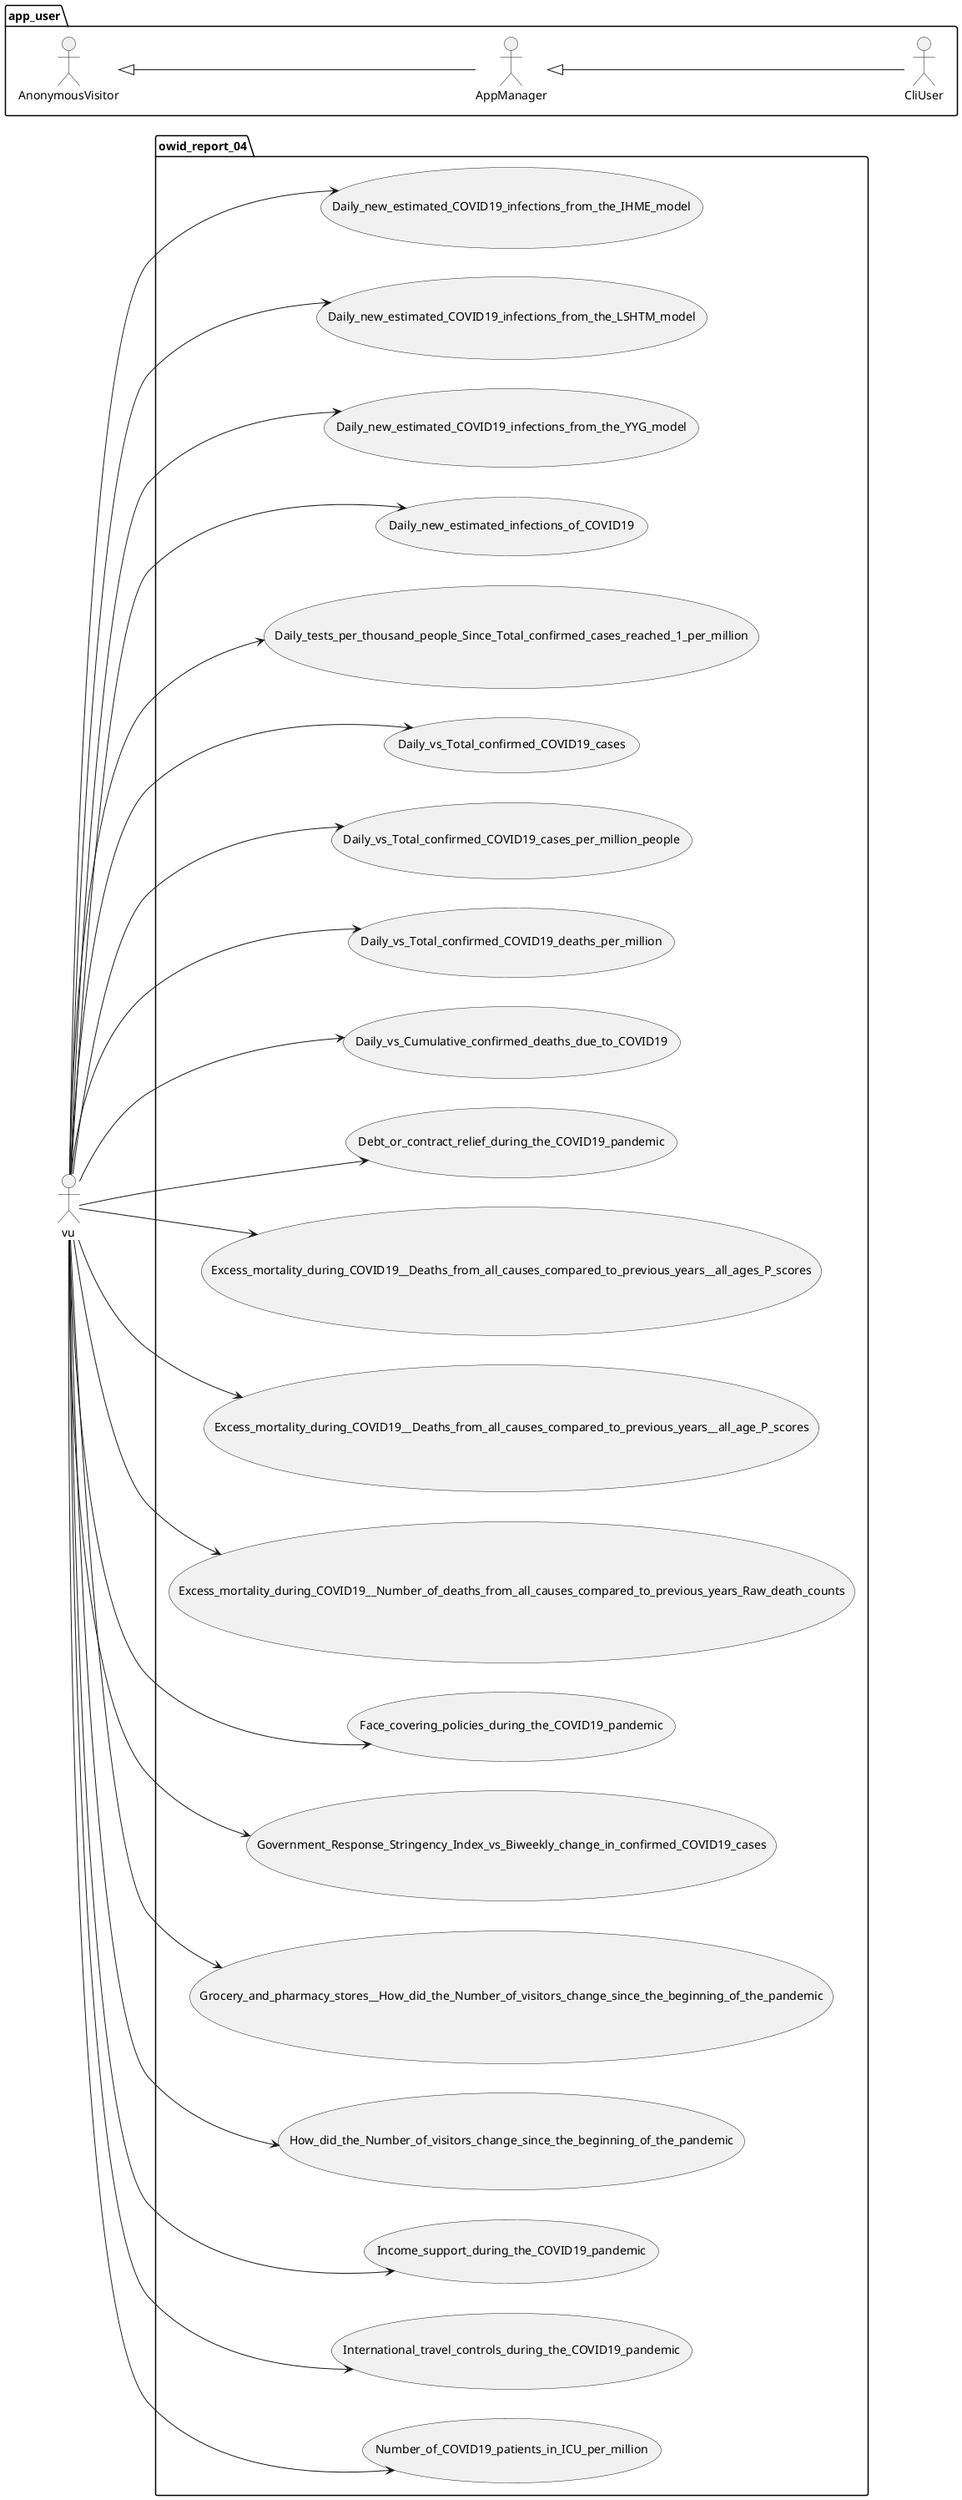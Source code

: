 @startuml
left to right direction

package app_user {
	actor AnonymousVisitor as av
	actor AppManager as am
	actor CliUser as cu

	av <|-- am
	am <|-- cu
}

package owid_report_04 {
    usecase Daily_new_estimated_COVID19_infections_from_the_IHME_model as UC260
    usecase Daily_new_estimated_COVID19_infections_from_the_LSHTM_model as UC261
    usecase Daily_new_estimated_COVID19_infections_from_the_YYG_model as UC262
    usecase Daily_new_estimated_infections_of_COVID19 as UC263
    usecase Daily_tests_per_thousand_people_Since_Total_confirmed_cases_reached_1_per_million as UC264
    usecase Daily_vs_Total_confirmed_COVID19_cases as UC265
    usecase Daily_vs_Total_confirmed_COVID19_cases_per_million_people as UC266
    usecase Daily_vs_Total_confirmed_COVID19_deaths_per_million as UC267
    usecase Daily_vs_Cumulative_confirmed_deaths_due_to_COVID19 as UC268
    usecase Debt_or_contract_relief_during_the_COVID19_pandemic as UC269
    usecase Excess_mortality_during_COVID19__Deaths_from_all_causes_compared_to_previous_years__all_ages_P_scores as UC270
    usecase Excess_mortality_during_COVID19__Deaths_from_all_causes_compared_to_previous_years__all_age_P_scores as UC271
    usecase Excess_mortality_during_COVID19__Number_of_deaths_from_all_causes_compared_to_previous_years_Raw_death_counts as UC272
    usecase Face_covering_policies_during_the_COVID19_pandemic as UC273
    usecase Government_Response_Stringency_Index_vs_Biweekly_change_in_confirmed_COVID19_cases as UC274
    usecase Grocery_and_pharmacy_stores__How_did_the_Number_of_visitors_change_since_the_beginning_of_the_pandemic as UC275
    usecase How_did_the_Number_of_visitors_change_since_the_beginning_of_the_pandemic as UC276
    usecase Income_support_during_the_COVID19_pandemic as UC277
    usecase International_travel_controls_during_the_COVID19_pandemic as UC278
    usecase Number_of_COVID19_patients_in_ICU_per_million as UC279
}
vu --> UC260
vu --> UC261
vu --> UC262
vu --> UC263
vu --> UC264
vu --> UC265
vu --> UC266
vu --> UC267
vu --> UC268
vu --> UC269
vu --> UC270
vu --> UC271
vu --> UC272
vu --> UC273
vu --> UC274
vu --> UC275
vu --> UC276
vu --> UC277
vu --> UC278
vu --> UC279
@enduml
